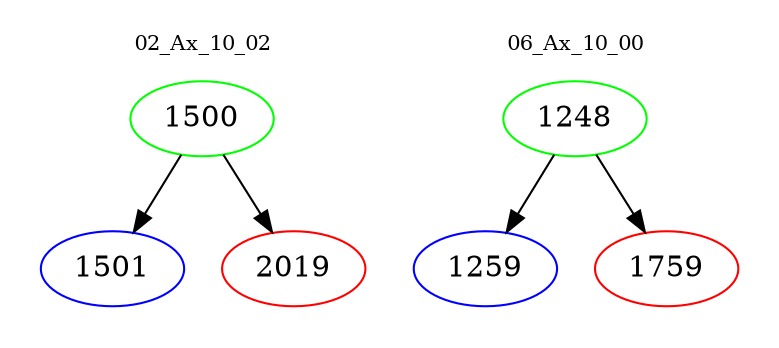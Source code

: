 digraph{
subgraph cluster_0 {
color = white
label = "02_Ax_10_02";
fontsize=10;
T0_1500 [label="1500", color="green"]
T0_1500 -> T0_1501 [color="black"]
T0_1501 [label="1501", color="blue"]
T0_1500 -> T0_2019 [color="black"]
T0_2019 [label="2019", color="red"]
}
subgraph cluster_1 {
color = white
label = "06_Ax_10_00";
fontsize=10;
T1_1248 [label="1248", color="green"]
T1_1248 -> T1_1259 [color="black"]
T1_1259 [label="1259", color="blue"]
T1_1248 -> T1_1759 [color="black"]
T1_1759 [label="1759", color="red"]
}
}
